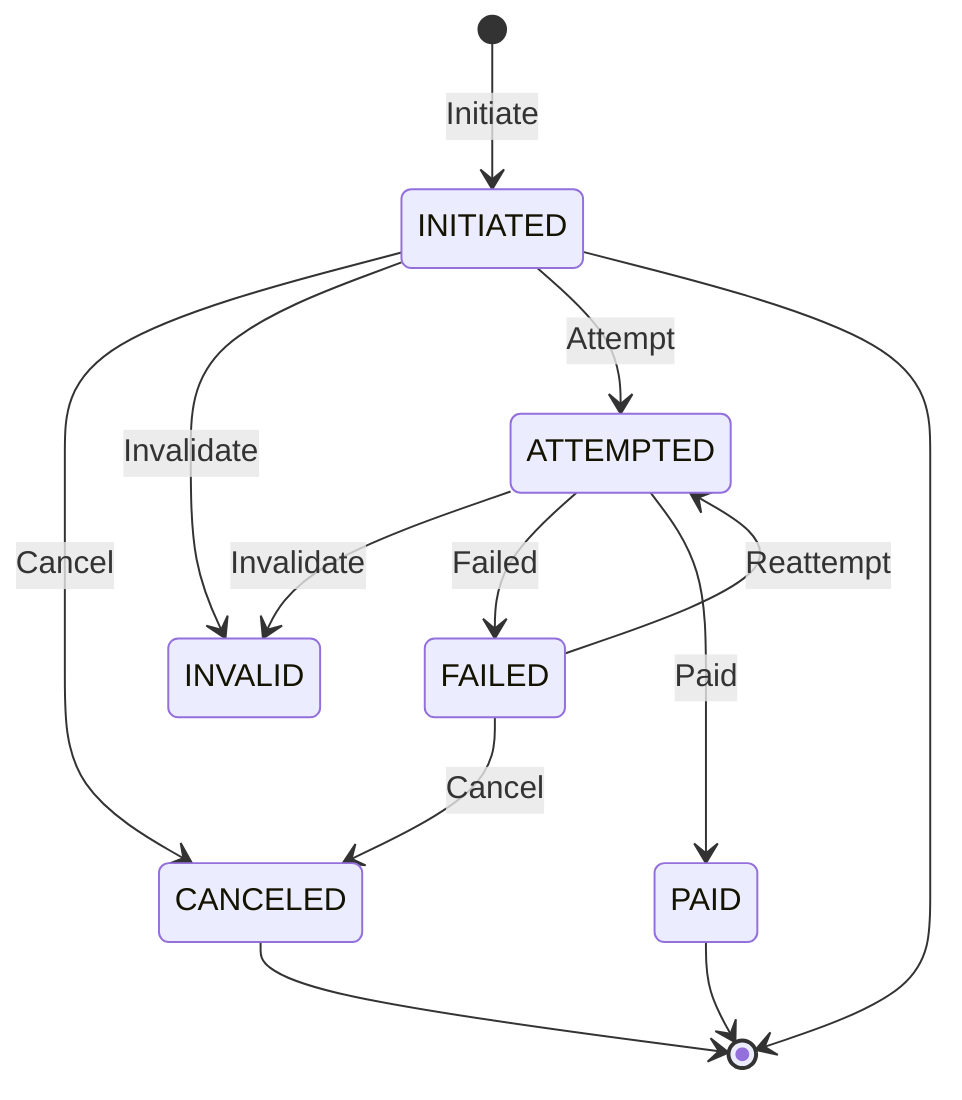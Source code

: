 stateDiagram
    [*] --> INITIATED: Initiate
    INITIATED --> CANCELED : Cancel
    INITIATED --> INVALID : Invalidate
    INITIATED --> ATTEMPTED : Attempt
    ATTEMPTED --> INVALID : Invalidate
    ATTEMPTED --> FAILED : Failed
    FAILED --> CANCELED : Cancel
    FAILED --> ATTEMPTED : Reattempt
    ATTEMPTED --> PAID : Paid
    PAID --> [*]
    INITIATED --> [*]
    CANCELED --> [*]